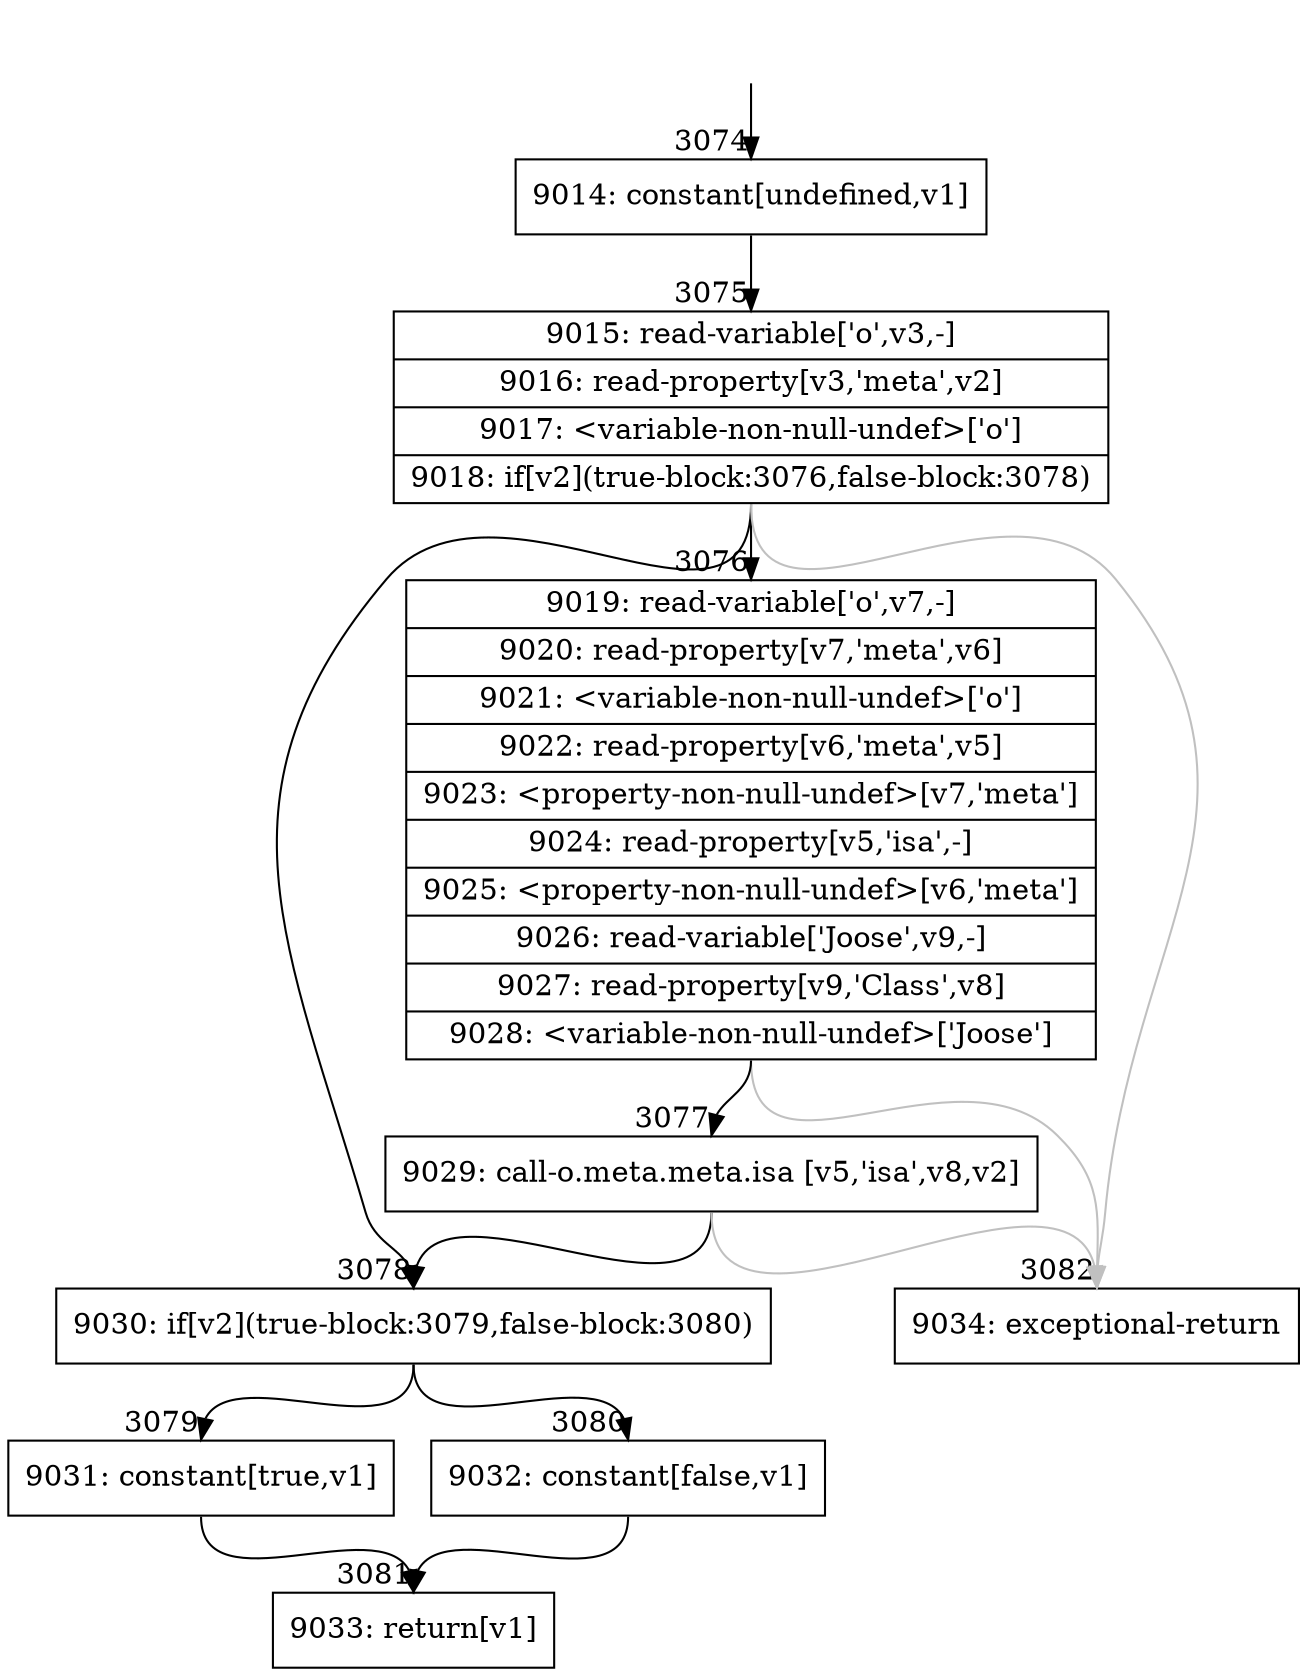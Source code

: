 digraph {
rankdir="TD"
BB_entry335[shape=none,label=""];
BB_entry335 -> BB3074 [tailport=s, headport=n, headlabel="    3074"]
BB3074 [shape=record label="{9014: constant[undefined,v1]}" ] 
BB3074 -> BB3075 [tailport=s, headport=n, headlabel="      3075"]
BB3075 [shape=record label="{9015: read-variable['o',v3,-]|9016: read-property[v3,'meta',v2]|9017: \<variable-non-null-undef\>['o']|9018: if[v2](true-block:3076,false-block:3078)}" ] 
BB3075 -> BB3078 [tailport=s, headport=n, headlabel="      3078"]
BB3075 -> BB3076 [tailport=s, headport=n, headlabel="      3076"]
BB3075 -> BB3082 [tailport=s, headport=n, color=gray, headlabel="      3082"]
BB3076 [shape=record label="{9019: read-variable['o',v7,-]|9020: read-property[v7,'meta',v6]|9021: \<variable-non-null-undef\>['o']|9022: read-property[v6,'meta',v5]|9023: \<property-non-null-undef\>[v7,'meta']|9024: read-property[v5,'isa',-]|9025: \<property-non-null-undef\>[v6,'meta']|9026: read-variable['Joose',v9,-]|9027: read-property[v9,'Class',v8]|9028: \<variable-non-null-undef\>['Joose']}" ] 
BB3076 -> BB3077 [tailport=s, headport=n, headlabel="      3077"]
BB3076 -> BB3082 [tailport=s, headport=n, color=gray]
BB3077 [shape=record label="{9029: call-o.meta.meta.isa [v5,'isa',v8,v2]}" ] 
BB3077 -> BB3078 [tailport=s, headport=n]
BB3077 -> BB3082 [tailport=s, headport=n, color=gray]
BB3078 [shape=record label="{9030: if[v2](true-block:3079,false-block:3080)}" ] 
BB3078 -> BB3079 [tailport=s, headport=n, headlabel="      3079"]
BB3078 -> BB3080 [tailport=s, headport=n, headlabel="      3080"]
BB3079 [shape=record label="{9031: constant[true,v1]}" ] 
BB3079 -> BB3081 [tailport=s, headport=n, headlabel="      3081"]
BB3080 [shape=record label="{9032: constant[false,v1]}" ] 
BB3080 -> BB3081 [tailport=s, headport=n]
BB3081 [shape=record label="{9033: return[v1]}" ] 
BB3082 [shape=record label="{9034: exceptional-return}" ] 
//#$~ 3554
}
